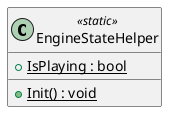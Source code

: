 @startuml
class EngineStateHelper <<static>> {
    + {static} IsPlaying : bool
    + {static} Init() : void
}
@enduml
